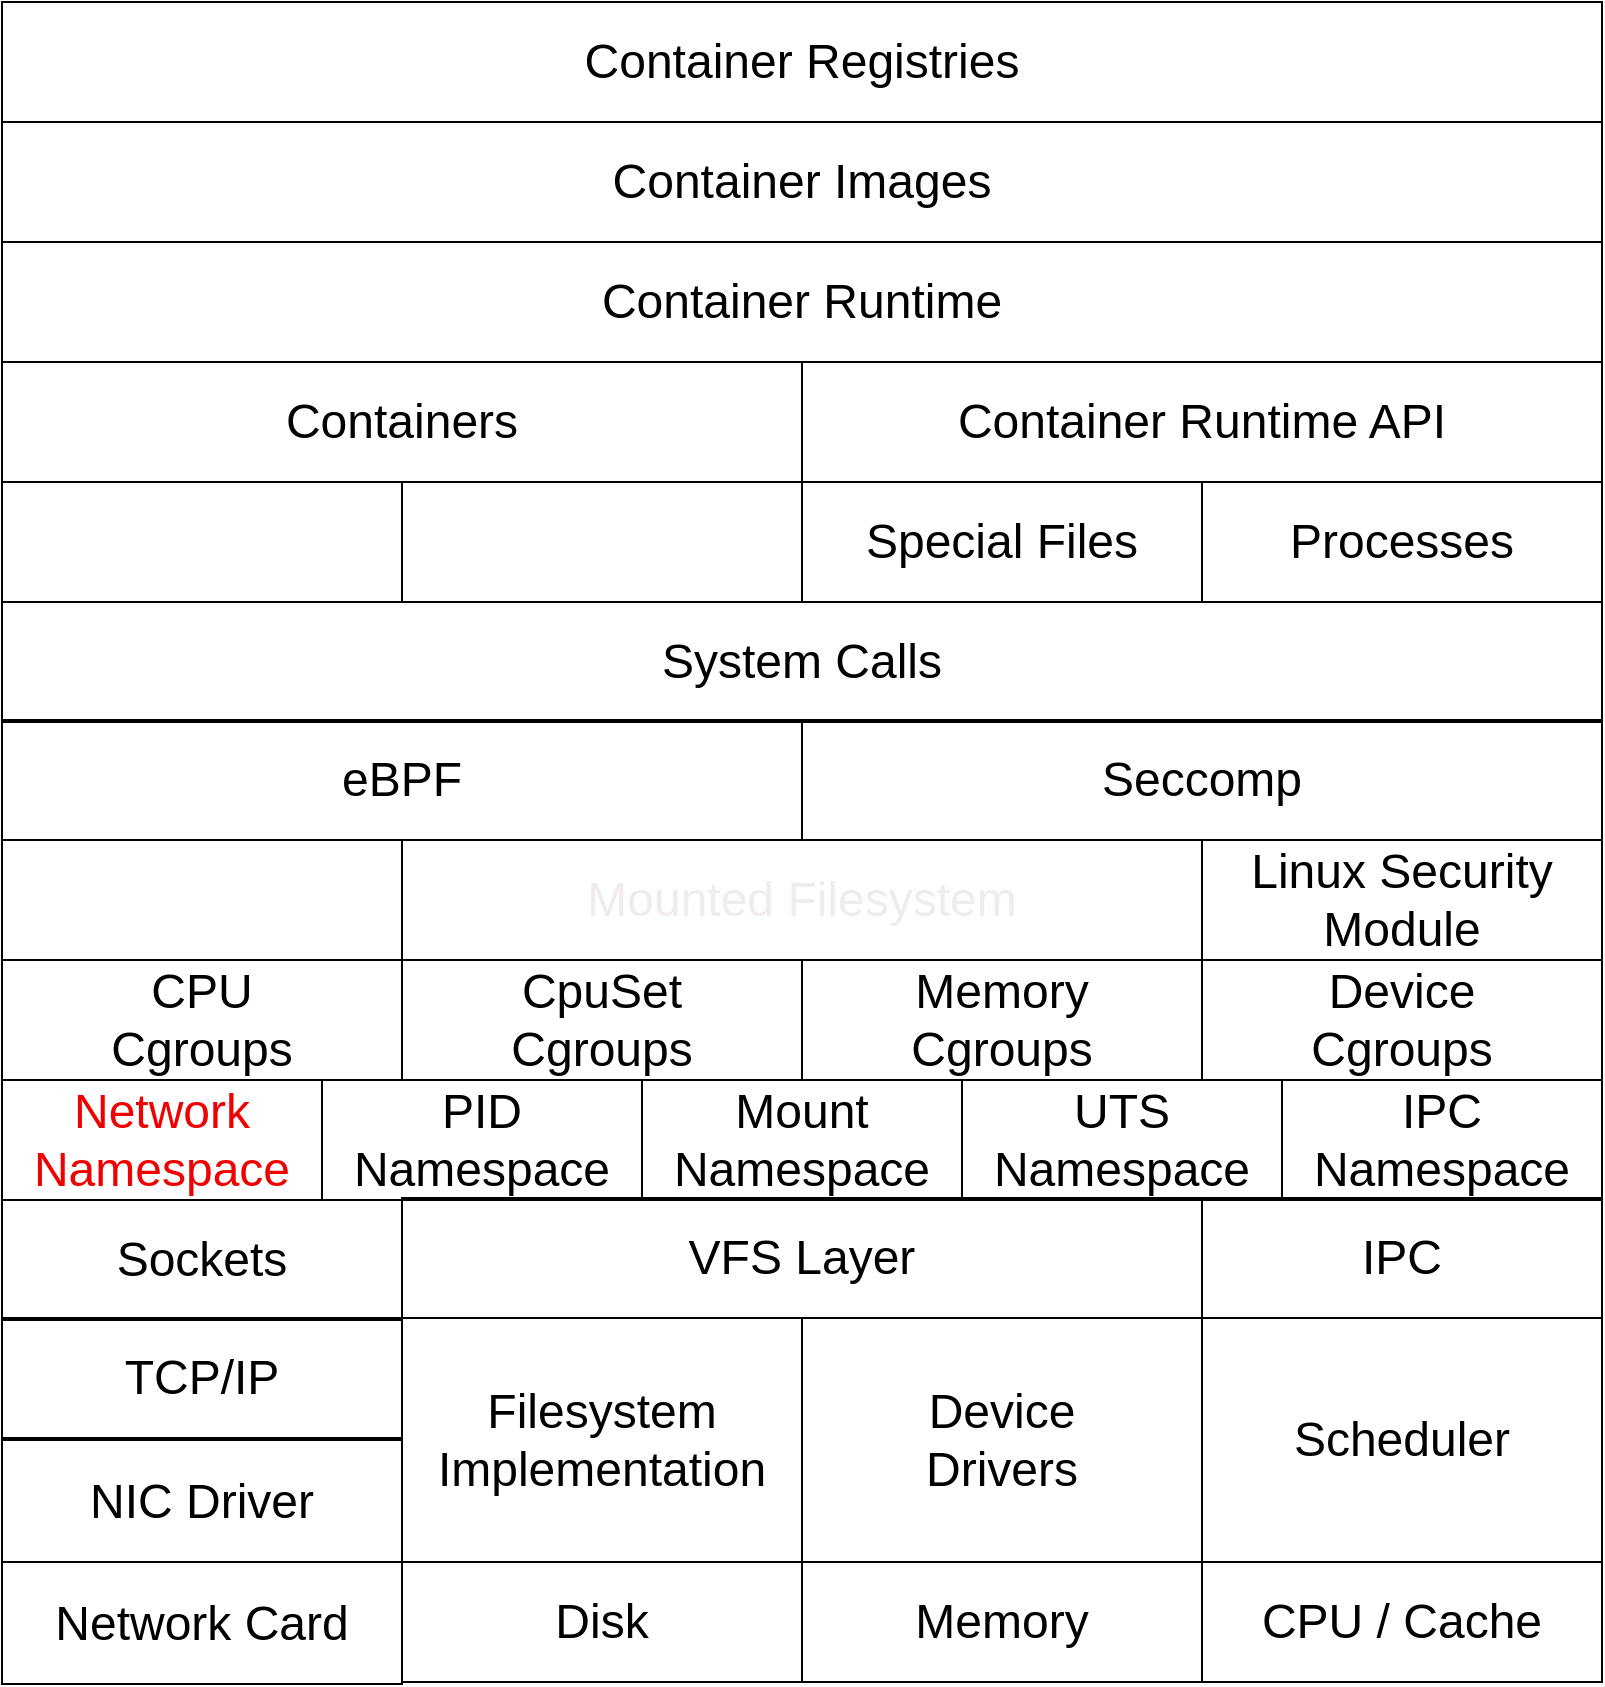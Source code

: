 <mxfile version="24.7.8">
  <diagram name="Page-1" id="ljMSRFoh8FHXyoFqI8uG">
    <mxGraphModel dx="1368" dy="838" grid="1" gridSize="10" guides="1" tooltips="1" connect="1" arrows="1" fold="1" page="1" pageScale="1" pageWidth="1100" pageHeight="1700" math="0" shadow="0">
      <root>
        <mxCell id="0" />
        <mxCell id="1" parent="0" />
        <mxCell id="wcMj2_DLFd2nU6OhQSXC-1" value="&lt;font style=&quot;font-size: 24px;&quot;&gt;Container Registries&lt;/font&gt;" style="rounded=0;whiteSpace=wrap;html=1;fillColor=none;" parent="1" vertex="1">
          <mxGeometry x="120" y="160" width="800" height="60" as="geometry" />
        </mxCell>
        <mxCell id="wcMj2_DLFd2nU6OhQSXC-2" value="&lt;font style=&quot;font-size: 24px;&quot;&gt;Container Images&lt;/font&gt;" style="rounded=0;whiteSpace=wrap;html=1;fillColor=none;" parent="1" vertex="1">
          <mxGeometry x="120" y="220" width="800" height="60" as="geometry" />
        </mxCell>
        <mxCell id="wcMj2_DLFd2nU6OhQSXC-3" value="&lt;font style=&quot;font-size: 24px;&quot;&gt;Container Runtime&lt;/font&gt;" style="rounded=0;whiteSpace=wrap;html=1;fillColor=none;" parent="1" vertex="1">
          <mxGeometry x="120" y="280" width="800" height="60" as="geometry" />
        </mxCell>
        <mxCell id="wcMj2_DLFd2nU6OhQSXC-4" value="&lt;font style=&quot;font-size: 24px;&quot;&gt;Containers&lt;/font&gt;" style="rounded=0;whiteSpace=wrap;html=1;fillColor=none;" parent="1" vertex="1">
          <mxGeometry x="120" y="340" width="400" height="60" as="geometry" />
        </mxCell>
        <mxCell id="wcMj2_DLFd2nU6OhQSXC-5" value="&lt;font style=&quot;font-size: 24px;&quot;&gt;Container Runtime API&lt;/font&gt;" style="rounded=0;whiteSpace=wrap;html=1;fillColor=none;" parent="1" vertex="1">
          <mxGeometry x="520" y="340" width="400" height="60" as="geometry" />
        </mxCell>
        <mxCell id="wcMj2_DLFd2nU6OhQSXC-6" value="&lt;span style=&quot;font-size: 24px;&quot;&gt;&lt;font color=&quot;#ffffff&quot;&gt;L7 Protocols&lt;/font&gt;&lt;/span&gt;" style="rounded=0;whiteSpace=wrap;html=1;fillColor=none;fontColor=#F00000;" parent="1" vertex="1">
          <mxGeometry x="120" y="400" width="200" height="60" as="geometry" />
        </mxCell>
        <mxCell id="wcMj2_DLFd2nU6OhQSXC-7" value="&lt;span style=&quot;font-size: 24px;&quot;&gt;&lt;font color=&quot;#ffffff&quot;&gt;Files&lt;/font&gt;&lt;/span&gt;" style="rounded=0;whiteSpace=wrap;html=1;fillColor=none;fontColor=#F00010;" parent="1" vertex="1">
          <mxGeometry x="320" y="400" width="200" height="60" as="geometry" />
        </mxCell>
        <mxCell id="wcMj2_DLFd2nU6OhQSXC-8" value="&lt;span style=&quot;font-size: 24px;&quot;&gt;Special Files&lt;/span&gt;" style="rounded=0;whiteSpace=wrap;html=1;fillColor=none;" parent="1" vertex="1">
          <mxGeometry x="520" y="400" width="200" height="60" as="geometry" />
        </mxCell>
        <mxCell id="wcMj2_DLFd2nU6OhQSXC-9" value="&lt;span style=&quot;font-size: 24px;&quot;&gt;Processes&lt;/span&gt;" style="rounded=0;whiteSpace=wrap;html=1;fillColor=none;" parent="1" vertex="1">
          <mxGeometry x="720" y="400" width="200" height="60" as="geometry" />
        </mxCell>
        <mxCell id="wcMj2_DLFd2nU6OhQSXC-10" value="&lt;div&gt;&lt;span style=&quot;font-size: 24px;&quot;&gt;CPU&lt;/span&gt;&lt;/div&gt;&lt;span style=&quot;font-size: 24px;&quot;&gt;Cgroups&lt;/span&gt;" style="rounded=0;whiteSpace=wrap;html=1;fillColor=none;" parent="1" vertex="1">
          <mxGeometry x="120" y="639" width="200" height="60" as="geometry" />
        </mxCell>
        <mxCell id="wcMj2_DLFd2nU6OhQSXC-12" value="&lt;span style=&quot;font-size: 24px;&quot;&gt;&lt;font color=&quot;#ffffff&quot;&gt;Network Interface&lt;/font&gt;&lt;/span&gt;" style="rounded=0;whiteSpace=wrap;html=1;fillColor=none;fontColor=#F00212;" parent="1" vertex="1">
          <mxGeometry x="120" y="579" width="200" height="60" as="geometry" />
        </mxCell>
        <mxCell id="wcMj2_DLFd2nU6OhQSXC-13" value="&lt;span style=&quot;font-size: 24px;&quot;&gt;Mounted Filesystem&lt;/span&gt;" style="rounded=0;whiteSpace=wrap;html=1;fillColor=none;fontColor=#F0EBEC;" parent="1" vertex="1">
          <mxGeometry x="320" y="579" width="400" height="60" as="geometry" />
        </mxCell>
        <mxCell id="wcMj2_DLFd2nU6OhQSXC-15" value="&lt;span style=&quot;font-size: 24px;&quot;&gt;Linux Security Module&lt;/span&gt;" style="rounded=0;whiteSpace=wrap;html=1;fillColor=none;" parent="1" vertex="1">
          <mxGeometry x="720" y="579" width="200" height="60" as="geometry" />
        </mxCell>
        <mxCell id="wcMj2_DLFd2nU6OhQSXC-16" value="&lt;span style=&quot;font-size: 24px;&quot;&gt;Sockets&lt;/span&gt;" style="rounded=0;whiteSpace=wrap;html=1;fillColor=none;" parent="1" vertex="1">
          <mxGeometry x="120" y="759" width="200" height="60" as="geometry" />
        </mxCell>
        <mxCell id="wcMj2_DLFd2nU6OhQSXC-17" value="&lt;span style=&quot;font-size: 24px;&quot;&gt;VFS Layer&lt;/span&gt;" style="rounded=0;whiteSpace=wrap;html=1;fillColor=none;" parent="1" vertex="1">
          <mxGeometry x="320" y="758" width="400" height="60" as="geometry" />
        </mxCell>
        <mxCell id="wcMj2_DLFd2nU6OhQSXC-18" value="&lt;span style=&quot;font-size: 24px;&quot;&gt;IPC&lt;/span&gt;" style="rounded=0;whiteSpace=wrap;html=1;fillColor=none;" parent="1" vertex="1">
          <mxGeometry x="720" y="758" width="200" height="60" as="geometry" />
        </mxCell>
        <mxCell id="wcMj2_DLFd2nU6OhQSXC-19" value="&lt;span style=&quot;font-size: 24px;&quot;&gt;Network&lt;/span&gt;&lt;div&gt;&lt;span style=&quot;font-size: 24px;&quot;&gt;Namespace&lt;/span&gt;&lt;/div&gt;" style="rounded=0;whiteSpace=wrap;html=1;fillColor=none;fontColor=#F00000;" parent="1" vertex="1">
          <mxGeometry x="120" y="699" width="160" height="60" as="geometry" />
        </mxCell>
        <mxCell id="wcMj2_DLFd2nU6OhQSXC-20" value="&lt;span style=&quot;font-size: 24px;&quot;&gt;TCP/IP&lt;/span&gt;" style="rounded=0;whiteSpace=wrap;html=1;fillColor=none;" parent="1" vertex="1">
          <mxGeometry x="120" y="818" width="200" height="60" as="geometry" />
        </mxCell>
        <mxCell id="wcMj2_DLFd2nU6OhQSXC-21" value="&lt;span style=&quot;font-size: 24px;&quot;&gt;NIC Driver&lt;/span&gt;" style="rounded=0;whiteSpace=wrap;html=1;fillColor=none;" parent="1" vertex="1">
          <mxGeometry x="120" y="879" width="200" height="61" as="geometry" />
        </mxCell>
        <mxCell id="wcMj2_DLFd2nU6OhQSXC-22" value="&lt;span style=&quot;font-size: 24px;&quot;&gt;Scheduler&lt;/span&gt;" style="rounded=0;whiteSpace=wrap;html=1;fillColor=none;" parent="1" vertex="1">
          <mxGeometry x="720" y="818" width="200" height="122" as="geometry" />
        </mxCell>
        <mxCell id="wcMj2_DLFd2nU6OhQSXC-23" value="&lt;span style=&quot;font-size: 24px;&quot;&gt;Filesystem&lt;/span&gt;&lt;div&gt;&lt;span style=&quot;font-size: 24px;&quot;&gt;Implementation&lt;/span&gt;&lt;/div&gt;" style="rounded=0;whiteSpace=wrap;html=1;fillColor=none;" parent="1" vertex="1">
          <mxGeometry x="320" y="818" width="200" height="122" as="geometry" />
        </mxCell>
        <mxCell id="wcMj2_DLFd2nU6OhQSXC-24" value="&lt;span style=&quot;font-size: 24px;&quot;&gt;Device&lt;/span&gt;&lt;div&gt;&lt;span style=&quot;font-size: 24px;&quot;&gt;Drivers&lt;/span&gt;&lt;/div&gt;" style="rounded=0;whiteSpace=wrap;html=1;fillColor=none;" parent="1" vertex="1">
          <mxGeometry x="520" y="818" width="200" height="122" as="geometry" />
        </mxCell>
        <mxCell id="wcMj2_DLFd2nU6OhQSXC-25" value="&lt;span style=&quot;font-size: 24px;&quot;&gt;Network Card&lt;/span&gt;" style="rounded=0;whiteSpace=wrap;html=1;fillColor=none;" parent="1" vertex="1">
          <mxGeometry x="120" y="940" width="200" height="61" as="geometry" />
        </mxCell>
        <mxCell id="wcMj2_DLFd2nU6OhQSXC-26" value="&lt;span style=&quot;font-size: 24px;&quot;&gt;Disk&lt;/span&gt;" style="rounded=0;whiteSpace=wrap;html=1;fillColor=none;" parent="1" vertex="1">
          <mxGeometry x="320" y="940" width="200" height="60" as="geometry" />
        </mxCell>
        <mxCell id="wcMj2_DLFd2nU6OhQSXC-27" value="&lt;span style=&quot;font-size: 24px;&quot;&gt;Memory&lt;/span&gt;" style="rounded=0;whiteSpace=wrap;html=1;fillColor=none;" parent="1" vertex="1">
          <mxGeometry x="520" y="940" width="200" height="60" as="geometry" />
        </mxCell>
        <mxCell id="wcMj2_DLFd2nU6OhQSXC-28" value="&lt;span style=&quot;font-size: 24px;&quot;&gt;CPU / Cache&lt;/span&gt;" style="rounded=0;whiteSpace=wrap;html=1;fillColor=none;" parent="1" vertex="1">
          <mxGeometry x="720" y="940" width="200" height="60" as="geometry" />
        </mxCell>
        <mxCell id="wcMj2_DLFd2nU6OhQSXC-29" value="&lt;font style=&quot;font-size: 24px;&quot;&gt;System Calls&lt;/font&gt;" style="rounded=0;whiteSpace=wrap;html=1;fillColor=none;" parent="1" vertex="1">
          <mxGeometry x="120" y="460" width="800" height="60" as="geometry" />
        </mxCell>
        <mxCell id="wcMj2_DLFd2nU6OhQSXC-30" value="&lt;font style=&quot;font-size: 24px;&quot;&gt;Seccomp&lt;/font&gt;" style="rounded=0;whiteSpace=wrap;html=1;fillColor=none;" parent="1" vertex="1">
          <mxGeometry x="520" y="519" width="400" height="60" as="geometry" />
        </mxCell>
        <mxCell id="wcMj2_DLFd2nU6OhQSXC-31" value="&lt;font style=&quot;font-size: 24px;&quot;&gt;eBPF&lt;/font&gt;" style="rounded=0;whiteSpace=wrap;html=1;fillColor=none;" parent="1" vertex="1">
          <mxGeometry x="120" y="519" width="400" height="60" as="geometry" />
        </mxCell>
        <mxCell id="xNz8mAMm5prMknDPFrYv-1" value="&lt;span style=&quot;font-size: 24px;&quot;&gt;IPC&lt;/span&gt;&lt;div&gt;&lt;span style=&quot;font-size: 24px;&quot;&gt;Namespace&lt;/span&gt;&lt;/div&gt;" style="rounded=0;whiteSpace=wrap;html=1;fillColor=none;" parent="1" vertex="1">
          <mxGeometry x="760" y="699" width="160" height="60" as="geometry" />
        </mxCell>
        <mxCell id="xNz8mAMm5prMknDPFrYv-2" value="&lt;span style=&quot;font-size: 24px;&quot;&gt;Mount&lt;/span&gt;&lt;div&gt;&lt;span style=&quot;font-size: 24px;&quot;&gt;Namespace&lt;/span&gt;&lt;/div&gt;" style="rounded=0;whiteSpace=wrap;html=1;fillColor=none;" parent="1" vertex="1">
          <mxGeometry x="440" y="699" width="160" height="60" as="geometry" />
        </mxCell>
        <mxCell id="xNz8mAMm5prMknDPFrYv-3" value="&lt;span style=&quot;font-size: 24px;&quot;&gt;UTS&lt;/span&gt;&lt;div&gt;&lt;span style=&quot;font-size: 24px;&quot;&gt;Namespace&lt;/span&gt;&lt;/div&gt;" style="rounded=0;whiteSpace=wrap;html=1;fillColor=none;" parent="1" vertex="1">
          <mxGeometry x="600" y="699" width="160" height="60" as="geometry" />
        </mxCell>
        <mxCell id="xNz8mAMm5prMknDPFrYv-4" value="&lt;span style=&quot;font-size: 24px;&quot;&gt;PID&lt;/span&gt;&lt;div&gt;&lt;span style=&quot;font-size: 24px;&quot;&gt;Namespace&lt;/span&gt;&lt;/div&gt;" style="rounded=0;whiteSpace=wrap;html=1;fillColor=none;" parent="1" vertex="1">
          <mxGeometry x="280" y="699" width="160" height="60" as="geometry" />
        </mxCell>
        <mxCell id="xNz8mAMm5prMknDPFrYv-5" value="&lt;div&gt;&lt;span style=&quot;font-size: 24px;&quot;&gt;CpuSet&lt;/span&gt;&lt;/div&gt;&lt;span style=&quot;font-size: 24px;&quot;&gt;Cgroups&lt;/span&gt;" style="rounded=0;whiteSpace=wrap;html=1;fillColor=none;" parent="1" vertex="1">
          <mxGeometry x="320" y="639" width="200" height="60" as="geometry" />
        </mxCell>
        <mxCell id="xNz8mAMm5prMknDPFrYv-6" value="&lt;div&gt;&lt;span style=&quot;font-size: 24px;&quot;&gt;Memory&lt;/span&gt;&lt;/div&gt;&lt;span style=&quot;font-size: 24px;&quot;&gt;Cgroups&lt;/span&gt;" style="rounded=0;whiteSpace=wrap;html=1;fillColor=none;" parent="1" vertex="1">
          <mxGeometry x="520" y="639" width="200" height="60" as="geometry" />
        </mxCell>
        <mxCell id="xNz8mAMm5prMknDPFrYv-7" value="&lt;div&gt;&lt;span style=&quot;font-size: 24px;&quot;&gt;Device&lt;/span&gt;&lt;/div&gt;&lt;span style=&quot;font-size: 24px;&quot;&gt;Cgroups&lt;/span&gt;" style="rounded=0;whiteSpace=wrap;html=1;fillColor=none;" parent="1" vertex="1">
          <mxGeometry x="720" y="639" width="200" height="60" as="geometry" />
        </mxCell>
      </root>
    </mxGraphModel>
  </diagram>
</mxfile>
